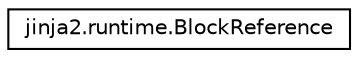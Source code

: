 digraph "Graphical Class Hierarchy"
{
 // LATEX_PDF_SIZE
  edge [fontname="Helvetica",fontsize="10",labelfontname="Helvetica",labelfontsize="10"];
  node [fontname="Helvetica",fontsize="10",shape=record];
  rankdir="LR";
  Node0 [label="jinja2.runtime.BlockReference",height=0.2,width=0.4,color="black", fillcolor="white", style="filled",URL="$classjinja2_1_1runtime_1_1BlockReference.html",tooltip=" "];
}
